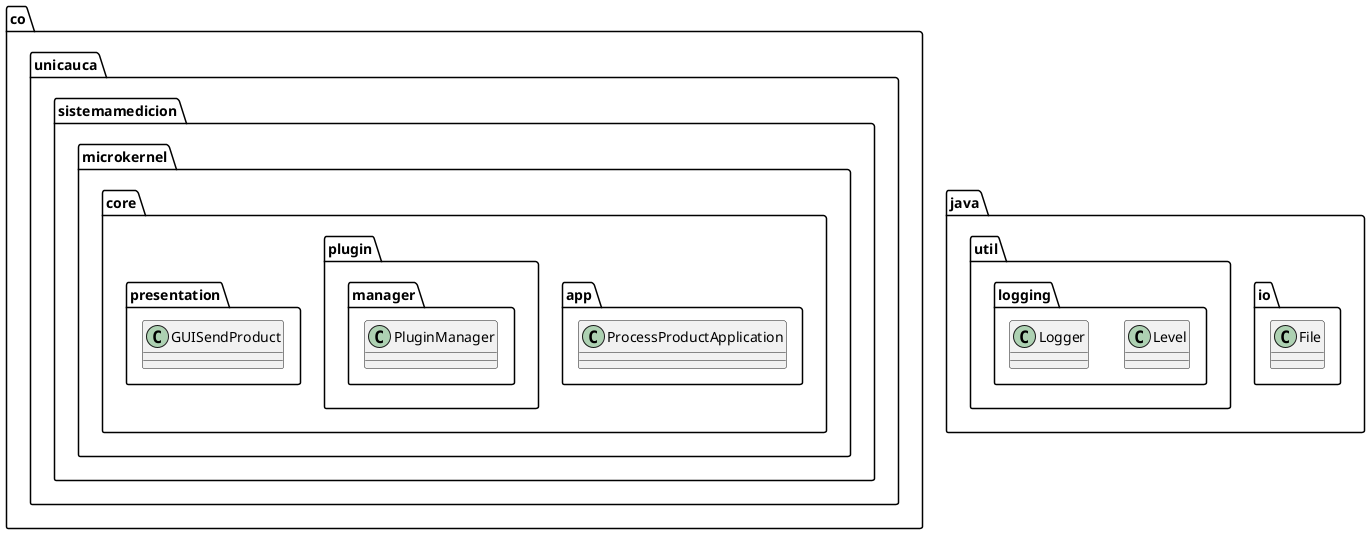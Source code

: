 @startuml
class co.unicauca.sistemamedicion.microkernel.core.app.ProcessProductApplication
class co.unicauca.sistemamedicion.microkernel.core.plugin.manager.PluginManager
class co.unicauca.sistemamedicion.microkernel.core.presentation.GUISendProduct
class java.io.File
class java.util.logging.Level
class java.util.logging.Logger
@enduml